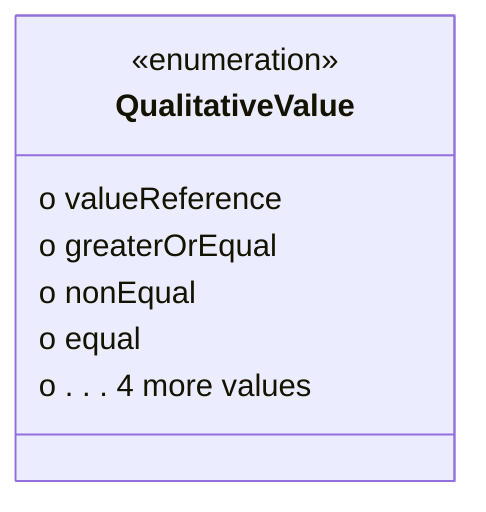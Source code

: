 classDiagram
  class QualitativeValue {
<<enumeration>>
  o valueReference
  o greaterOrEqual
  o nonEqual
  o equal
  o . . . 4 more values
 }
